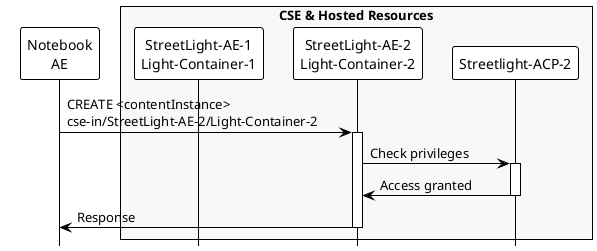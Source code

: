 @startuml
hide footbox
!theme plain
skinparam backgroundcolor transparent

' Turquoise #668c97
' Orange #F6921E

participant "Notebook\nAE" as AE 
box "CSE & Hosted Resources" #f8f8f8
participant "StreetLight-AE-1\nLight-Container-1" as container1 
participant "StreetLight-AE-2\nLight-Container-2" as container2 
participant "Streetlight-ACP-2" as acp2 

end box

AE -> container2 ++: CREATE <contentInstance>\ncse-in/StreetLight-AE-2/Light-Container-2
container2 -> acp2 ++: Check privileges
container2 <- acp2 --: Access granted
AE <- container2 --: Response

@enduml